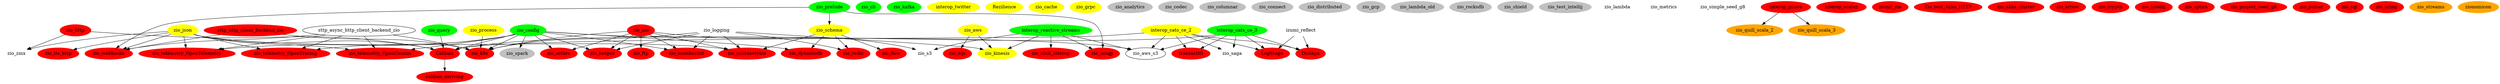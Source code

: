 digraph G {

  {
    node [style=filled,color=green];
    interop_cats_ce_3;
    interop_reactive_streams;
    zio_cli;
    zio_config;
    zio_kafka;
    zio_prelude;
    zio_query;
  }

  {
    node [style=filled,color=yellow];
    interop_cats_ce_2;
    interop_twitter;
    Rezilience;
    zio_aws;
    zio_cache;
    zio_grpc;
    zio_json;
    zio_kinesis;
    zio_process;
    zio_schema;
  }
  
  {
    node [style=filled,color=grey];
    zio_analytics;
    zio_codec;
    zio_columnar;
    zio_connect;
    zio_distributed;
    zio_gcp;
    zio_lambda_old;
    zio_rocksdb;
    zio_shield;
    zio_spark;
    zio_test_intellij;
  }
  
  {
    node [style=filled,color=white];
    izumi_reflect;
    zio_lambda;
    zio_logging;
    zio_metrics;
    zio_s3;
    zio_saga;
    zio_simple_seed_g8;
    zio_zmx;
  }
  
  {
    node [style=filled,color=red];
    Caliban;
    caliban_deriving;
    Distage;
    interop_guava;
    interop_scalaz;
    LogStage;
    munit_zio;
    sttp_http_client_backend_zio;
    tranzactIO;
    Zio_test_Akka_HTTP;
    zio_actors;
    zio_akka_cluster;
    zio_amqp;
    zio_arrow;
    zio_crypto;
    zio_dynamodb;
    zio_flow;
    zio_ftp;
    zio_http;
    zio_intellij;
    zio_k8s;
    zio_keeper;
    zio_memberlist;
    zio_microservice;
    zio_nio;
    zio_optics;
    zio_project_seed_g8;
    zio_pulsar;
    zio_redis;
    zio_slick_interop;
    zio_sql;
    zio_sqs;
    zio_telemetry_OpenCensus;
    zio_telemetry_OpenTelemetry;
    zio_telemetry_OpenTracing;
    zio_tls_http;
    zio_uring;
    zio_webhooks;
  }
  
  {
    node [style=filled,color=orange];
    zio_quill_scala_2;
    zio_quill_scala_3;
    zio_streams;
    zionomicon;
  }
  
  interop_cats_ce_2 -> Caliban;
  interop_cats_ce_3 -> Caliban;
  zio_config -> Caliban;
  zio_query -> Caliban;
  zio_json -> Caliban;
  zio_http -> Caliban;
  
  Caliban -> caliban_deriving;

  izumi_reflect -> Distage;
  interop_cats_ce_2 -> Distage;
  interop_cats_ce_3 -> Distage;
  
//  zio_streams -> interop_cats_ce_2;
//  zio_streams -> interop_cats_ce_3;
  
//  zio_streams -> interop_reactive_streams;
  
  izumi_reflect -> LogStage;
  interop_cats_ce_2 -> LogStage;
  interop_cats_ce_3 -> LogStage;
  
//  zio_streams -> Rezilience;
  
//  zio_streams -> tranzactIO;
  interop_cats_ce_2 -> tranzactIO;
  interop_cats_ce_3 -> tranzactIO;
  
  zio_nio -> zio_actors;
  zio_config -> zio_actors;
  
//  zio_streams -> zio_akka_cluster;
  
  interop_reactive_streams -> zio_amqp;
//  zio_streams -> zio_amqp;
  zio_prelude -> zio_amqp;
  
  interop_reactive_streams -> zio_aws_s3;
  interop_cats_ce_2 -> zio_aws_s3;
  interop_cats_ce_3 -> zio_aws_s3;
  zio_config -> zio_aws_s3;
//  zio_streams -> zio_aws_s3;
  
//  zio_streams -> zio_dynamodb;
  zio_schema -> zio_dynamodb;
  zio_config -> zio_dynamodb;
  
  zio_schema -> zio_flow;
  
//  zio_streams -> zio_ftp;
  zio_nio -> zio_ftp;
  
//  zio_streams -> zio_grpc;
//  zio_streams -> zio_http;
//  zio_streams -> zio_json;
  
//  zio_streams -> zio_k8s;
  zio_config -> zio_k8s;
  zio_logging -> zio_k8s;
  zio_nio -> zio_k8s;
  zio_process -> zio_k8s;
  sttp_http_client_backend_zio -> zio_k8s;
  sttp_async_http_client_backend_zio -> zio_k8s;
  
//  zio_streams -> zio_kafka;
  
//  zio_streams -> zio_keeper;
  zio_nio -> zio_keeper;
  zio_logging -> zio_keeper;
  zio_config -> zio_keeper;
  
//  zio_streams -> zio_kinesis;
  interop_reactive_streams -> zio_kinesis;
  zio_logging -> zio_kinesis;
  zio_aws -> zio_kinesis;
  
//  zio_streams -> zio_logging;
  
//  zio_streams -> zio_memberlist;
  zio_nio -> zio_memberlist;
  zio_logging -> zio_memberlist;
  zio_config -> zio_memberlist;
  
  zio_logging -> zio_microservice;
//  zio_streams -> zio_microservice;
  zio_schema -> zio_microservice;
  zio_nio -> zio_microservice;
  zio_json -> zio_microservice;
  
//  zio_streams -> zio_nio;
//  zio_streams -> zio_prelude;
//  zio_streams -> zio_process;
//  zio_streams -> zio_pulsar;
  
//  zio_streams -> zio_quill_scala_2;
  interop_guava -> zio_quill_scala_2;
  
//  zio_streams -> zio_quill_scala_3;
  interop_guava -> zio_quill_scala_3;
  
//  zio_streams -> zio_redis;
  zio_logging -> zio_redis;
  zio_schema -> zio_redis;
  
//  zio_streams -> zio_rocksdb;
  
//  zio_streams -> zio_s3;
  zio_nio -> zio_s3;
  interop_reactive_streams -> zio_s3;
  
  interop_cats_ce_2 -> zio_saga;
  interop_cats_ce_3 -> zio_saga;
  
//  zio_streams -> zio_schema;
  zio_prelude -> zio_schema;
  
//  zio_streams -> zio_shield;
  
  interop_reactive_streams -> zio_slick_interop;
  zio_config -> zio_spark;
//  zio_streams -> zio_sql;
  
//  zio_streams -> zio_sqs;
  zio_aws -> zio_sqs;
  
  zio_json -> zio_telemetry_OpenCensus;
  sttp_async_http_client_backend_zio -> zio_telemetry_OpenCensus;
  zio_config -> zio_telemetry_OpenCensus;
  
  zio_json -> zio_telemetry_OpenTelemetry;
  sttp_async_http_client_backend_zio -> zio_telemetry_OpenTelemetry;
  zio_config -> zio_telemetry_OpenTelemetry;
  
  zio_json -> zio_telemetry_OpenTracing;
  sttp_async_http_client_backend_zio -> zio_telemetry_OpenTracing;
  zio_config -> zio_telemetry_OpenTracing;
  
  zio_json -> zio_tls_http;
  
  zio_json -> zio_webhooks;
  zio_prelude -> zio_webhooks;
//  zio_streams -> zio_webhooks;
  sttp_http_client_backend_zio -> zio_webhooks;
  sttp_async_http_client_backend_zio -> zio_webhooks;
  
  zio_http -> zio_zmx;
  zio_json -> zio_zmx;
}